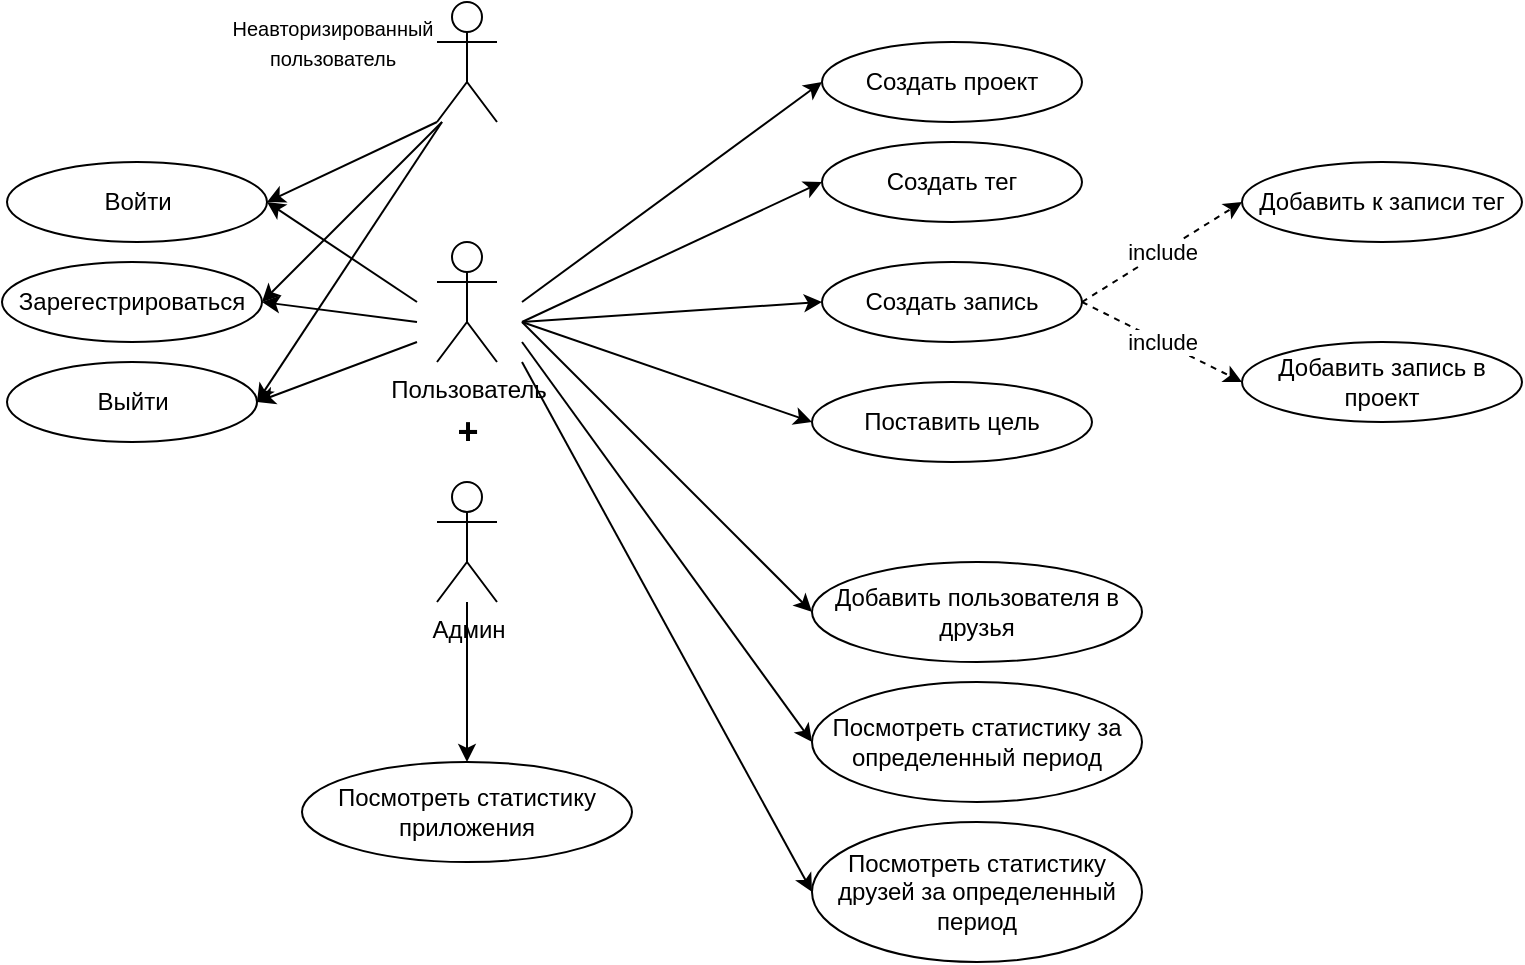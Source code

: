 <mxfile version="21.2.8" type="device">
  <diagram id="wgUuELK88-NEOA_8B5D5" name="Page-1">
    <mxGraphModel dx="1363" dy="963" grid="1" gridSize="10" guides="1" tooltips="1" connect="1" arrows="1" fold="1" page="1" pageScale="1" pageWidth="850" pageHeight="1100" math="0" shadow="0">
      <root>
        <mxCell id="0" />
        <mxCell id="1" parent="0" />
        <mxCell id="QIVzKE-G0qXbgC8gu6xX-1" value="Пользователь" style="shape=umlActor;verticalLabelPosition=bottom;verticalAlign=top;html=1;outlineConnect=0;" parent="1" vertex="1">
          <mxGeometry x="227.5" y="250" width="30" height="60" as="geometry" />
        </mxCell>
        <mxCell id="QIVzKE-G0qXbgC8gu6xX-3" value="Войти" style="ellipse;whiteSpace=wrap;html=1;" parent="1" vertex="1">
          <mxGeometry x="12.5" y="210" width="130" height="40" as="geometry" />
        </mxCell>
        <mxCell id="QIVzKE-G0qXbgC8gu6xX-4" value="Выйти" style="ellipse;whiteSpace=wrap;html=1;" parent="1" vertex="1">
          <mxGeometry x="12.5" y="310" width="125" height="40" as="geometry" />
        </mxCell>
        <mxCell id="QIVzKE-G0qXbgC8gu6xX-5" value="Зарегестрироваться" style="ellipse;whiteSpace=wrap;html=1;" parent="1" vertex="1">
          <mxGeometry x="10" y="260" width="130" height="40" as="geometry" />
        </mxCell>
        <mxCell id="QIVzKE-G0qXbgC8gu6xX-10" value="" style="endArrow=classic;html=1;rounded=0;entryX=1;entryY=0.5;entryDx=0;entryDy=0;" parent="1" target="QIVzKE-G0qXbgC8gu6xX-4" edge="1">
          <mxGeometry width="50" height="50" relative="1" as="geometry">
            <mxPoint x="217.5" y="300" as="sourcePoint" />
            <mxPoint x="297.5" y="280" as="targetPoint" />
          </mxGeometry>
        </mxCell>
        <mxCell id="QIVzKE-G0qXbgC8gu6xX-11" value="" style="endArrow=classic;html=1;rounded=0;entryX=1;entryY=0.5;entryDx=0;entryDy=0;" parent="1" target="QIVzKE-G0qXbgC8gu6xX-5" edge="1">
          <mxGeometry width="50" height="50" relative="1" as="geometry">
            <mxPoint x="217.5" y="290" as="sourcePoint" />
            <mxPoint x="307.5" y="290.0" as="targetPoint" />
          </mxGeometry>
        </mxCell>
        <mxCell id="QIVzKE-G0qXbgC8gu6xX-12" value="" style="endArrow=classic;html=1;rounded=0;" parent="1" edge="1">
          <mxGeometry width="50" height="50" relative="1" as="geometry">
            <mxPoint x="217.5" y="280" as="sourcePoint" />
            <mxPoint x="142.5" y="230.0" as="targetPoint" />
          </mxGeometry>
        </mxCell>
        <mxCell id="QIVzKE-G0qXbgC8gu6xX-13" value="Создать проект" style="ellipse;whiteSpace=wrap;html=1;" parent="1" vertex="1">
          <mxGeometry x="420" y="150" width="130" height="40" as="geometry" />
        </mxCell>
        <mxCell id="QIVzKE-G0qXbgC8gu6xX-14" value="Создать запись" style="ellipse;whiteSpace=wrap;html=1;" parent="1" vertex="1">
          <mxGeometry x="420" y="260" width="130" height="40" as="geometry" />
        </mxCell>
        <mxCell id="QIVzKE-G0qXbgC8gu6xX-15" value="Создать тег" style="ellipse;whiteSpace=wrap;html=1;" parent="1" vertex="1">
          <mxGeometry x="420" y="200" width="130" height="40" as="geometry" />
        </mxCell>
        <mxCell id="QIVzKE-G0qXbgC8gu6xX-16" value="Добавить к записи тег" style="ellipse;whiteSpace=wrap;html=1;" parent="1" vertex="1">
          <mxGeometry x="630" y="210" width="140" height="40" as="geometry" />
        </mxCell>
        <mxCell id="QIVzKE-G0qXbgC8gu6xX-17" value="Добавить запись в проект" style="ellipse;whiteSpace=wrap;html=1;" parent="1" vertex="1">
          <mxGeometry x="630" y="300" width="140" height="40" as="geometry" />
        </mxCell>
        <mxCell id="QIVzKE-G0qXbgC8gu6xX-18" value="Поставить цель" style="ellipse;whiteSpace=wrap;html=1;" parent="1" vertex="1">
          <mxGeometry x="415" y="320" width="140" height="40" as="geometry" />
        </mxCell>
        <mxCell id="QIVzKE-G0qXbgC8gu6xX-19" value="Добавить пользователя в друзья" style="ellipse;whiteSpace=wrap;html=1;" parent="1" vertex="1">
          <mxGeometry x="415" y="410" width="165" height="50" as="geometry" />
        </mxCell>
        <mxCell id="QIVzKE-G0qXbgC8gu6xX-20" value="include" style="endArrow=classic;html=1;rounded=0;exitX=1;exitY=0.5;exitDx=0;exitDy=0;dashed=1;entryX=0;entryY=0.5;entryDx=0;entryDy=0;" parent="1" source="QIVzKE-G0qXbgC8gu6xX-14" target="QIVzKE-G0qXbgC8gu6xX-16" edge="1">
          <mxGeometry width="50" height="50" relative="1" as="geometry">
            <mxPoint x="555" y="290" as="sourcePoint" />
            <mxPoint x="605" y="240" as="targetPoint" />
          </mxGeometry>
        </mxCell>
        <mxCell id="QIVzKE-G0qXbgC8gu6xX-21" value="include&lt;br&gt;" style="endArrow=classic;html=1;rounded=0;exitX=1;exitY=0.5;exitDx=0;exitDy=0;entryX=0;entryY=0.5;entryDx=0;entryDy=0;dashed=1;" parent="1" source="QIVzKE-G0qXbgC8gu6xX-14" target="QIVzKE-G0qXbgC8gu6xX-17" edge="1">
          <mxGeometry width="50" height="50" relative="1" as="geometry">
            <mxPoint x="560.0" y="290.0" as="sourcePoint" />
            <mxPoint x="615" y="250.0" as="targetPoint" />
          </mxGeometry>
        </mxCell>
        <mxCell id="QIVzKE-G0qXbgC8gu6xX-22" value="Посмотреть статистику за определенный период" style="ellipse;whiteSpace=wrap;html=1;" parent="1" vertex="1">
          <mxGeometry x="415" y="470" width="165" height="60" as="geometry" />
        </mxCell>
        <mxCell id="QIVzKE-G0qXbgC8gu6xX-23" value="Посмотреть статистику друзей за определенный период" style="ellipse;whiteSpace=wrap;html=1;" parent="1" vertex="1">
          <mxGeometry x="415" y="540" width="165" height="70" as="geometry" />
        </mxCell>
        <mxCell id="QIVzKE-G0qXbgC8gu6xX-24" value="" style="endArrow=classic;html=1;rounded=0;entryX=0;entryY=0.5;entryDx=0;entryDy=0;" parent="1" target="QIVzKE-G0qXbgC8gu6xX-13" edge="1">
          <mxGeometry width="50" height="50" relative="1" as="geometry">
            <mxPoint x="270" y="280" as="sourcePoint" />
            <mxPoint x="300.0" y="210.0" as="targetPoint" />
          </mxGeometry>
        </mxCell>
        <mxCell id="QIVzKE-G0qXbgC8gu6xX-25" value="" style="endArrow=classic;html=1;rounded=0;entryX=0;entryY=0.5;entryDx=0;entryDy=0;" parent="1" target="QIVzKE-G0qXbgC8gu6xX-15" edge="1">
          <mxGeometry width="50" height="50" relative="1" as="geometry">
            <mxPoint x="270" y="290" as="sourcePoint" />
            <mxPoint x="430.0" y="180" as="targetPoint" />
          </mxGeometry>
        </mxCell>
        <mxCell id="QIVzKE-G0qXbgC8gu6xX-26" value="" style="endArrow=classic;html=1;rounded=0;entryX=0;entryY=0.5;entryDx=0;entryDy=0;" parent="1" target="QIVzKE-G0qXbgC8gu6xX-14" edge="1">
          <mxGeometry width="50" height="50" relative="1" as="geometry">
            <mxPoint x="270" y="290" as="sourcePoint" />
            <mxPoint x="440.0" y="190" as="targetPoint" />
          </mxGeometry>
        </mxCell>
        <mxCell id="QIVzKE-G0qXbgC8gu6xX-27" value="" style="endArrow=classic;html=1;rounded=0;entryX=0;entryY=0.5;entryDx=0;entryDy=0;" parent="1" target="QIVzKE-G0qXbgC8gu6xX-18" edge="1">
          <mxGeometry width="50" height="50" relative="1" as="geometry">
            <mxPoint x="270" y="290" as="sourcePoint" />
            <mxPoint x="450.0" y="200" as="targetPoint" />
          </mxGeometry>
        </mxCell>
        <mxCell id="QIVzKE-G0qXbgC8gu6xX-28" value="" style="endArrow=classic;html=1;rounded=0;entryX=0;entryY=0.5;entryDx=0;entryDy=0;" parent="1" target="QIVzKE-G0qXbgC8gu6xX-19" edge="1">
          <mxGeometry width="50" height="50" relative="1" as="geometry">
            <mxPoint x="270" y="290" as="sourcePoint" />
            <mxPoint x="460.0" y="210" as="targetPoint" />
          </mxGeometry>
        </mxCell>
        <mxCell id="QIVzKE-G0qXbgC8gu6xX-29" value="" style="endArrow=classic;html=1;rounded=0;entryX=0;entryY=0.5;entryDx=0;entryDy=0;" parent="1" target="QIVzKE-G0qXbgC8gu6xX-22" edge="1">
          <mxGeometry width="50" height="50" relative="1" as="geometry">
            <mxPoint x="270" y="300" as="sourcePoint" />
            <mxPoint x="470.0" y="220" as="targetPoint" />
          </mxGeometry>
        </mxCell>
        <mxCell id="QIVzKE-G0qXbgC8gu6xX-30" value="" style="endArrow=classic;html=1;rounded=0;entryX=0;entryY=0.5;entryDx=0;entryDy=0;" parent="1" target="QIVzKE-G0qXbgC8gu6xX-23" edge="1">
          <mxGeometry width="50" height="50" relative="1" as="geometry">
            <mxPoint x="270" y="310" as="sourcePoint" />
            <mxPoint x="425.0" y="510" as="targetPoint" />
          </mxGeometry>
        </mxCell>
        <mxCell id="zmX8RfYFpNhrjcMA89wT-3" style="edgeStyle=orthogonalEdgeStyle;rounded=0;orthogonalLoop=1;jettySize=auto;html=1;entryX=0.5;entryY=0;entryDx=0;entryDy=0;" parent="1" source="zmX8RfYFpNhrjcMA89wT-1" target="zmX8RfYFpNhrjcMA89wT-2" edge="1">
          <mxGeometry relative="1" as="geometry" />
        </mxCell>
        <mxCell id="zmX8RfYFpNhrjcMA89wT-1" value="Админ" style="shape=umlActor;verticalLabelPosition=bottom;verticalAlign=top;html=1;outlineConnect=0;" parent="1" vertex="1">
          <mxGeometry x="227.5" y="370" width="30" height="60" as="geometry" />
        </mxCell>
        <mxCell id="zmX8RfYFpNhrjcMA89wT-2" value="Посмотреть статистику приложения" style="ellipse;whiteSpace=wrap;html=1;" parent="1" vertex="1">
          <mxGeometry x="160" y="510" width="165" height="50" as="geometry" />
        </mxCell>
        <mxCell id="zmX8RfYFpNhrjcMA89wT-5" value="&lt;b&gt;&lt;font style=&quot;font-size: 18px;&quot;&gt;+&lt;/font&gt;&lt;/b&gt;" style="text;html=1;strokeColor=none;fillColor=none;align=center;verticalAlign=middle;whiteSpace=wrap;rounded=0;" parent="1" vertex="1">
          <mxGeometry x="212.5" y="330" width="60" height="30" as="geometry" />
        </mxCell>
        <mxCell id="UkVA3tk3qDG-pRZZu7yS-1" value="" style="shape=umlActor;verticalLabelPosition=bottom;verticalAlign=top;html=1;outlineConnect=0;" vertex="1" parent="1">
          <mxGeometry x="227.5" y="130" width="30" height="60" as="geometry" />
        </mxCell>
        <mxCell id="UkVA3tk3qDG-pRZZu7yS-3" value="" style="endArrow=classic;html=1;rounded=0;exitX=0;exitY=1;exitDx=0;exitDy=0;exitPerimeter=0;entryX=1;entryY=0.5;entryDx=0;entryDy=0;" edge="1" parent="1" source="UkVA3tk3qDG-pRZZu7yS-1" target="QIVzKE-G0qXbgC8gu6xX-3">
          <mxGeometry width="50" height="50" relative="1" as="geometry">
            <mxPoint x="227.5" y="290" as="sourcePoint" />
            <mxPoint x="152.5" y="240.0" as="targetPoint" />
          </mxGeometry>
        </mxCell>
        <mxCell id="UkVA3tk3qDG-pRZZu7yS-4" value="" style="endArrow=classic;html=1;rounded=0;entryX=1;entryY=0.5;entryDx=0;entryDy=0;" edge="1" parent="1" target="QIVzKE-G0qXbgC8gu6xX-5">
          <mxGeometry width="50" height="50" relative="1" as="geometry">
            <mxPoint x="230" y="190" as="sourcePoint" />
            <mxPoint x="153" y="240" as="targetPoint" />
          </mxGeometry>
        </mxCell>
        <mxCell id="UkVA3tk3qDG-pRZZu7yS-5" value="" style="endArrow=classic;html=1;rounded=0;entryX=1;entryY=0.5;entryDx=0;entryDy=0;" edge="1" parent="1" target="QIVzKE-G0qXbgC8gu6xX-4">
          <mxGeometry width="50" height="50" relative="1" as="geometry">
            <mxPoint x="230" y="190" as="sourcePoint" />
            <mxPoint x="150" y="290" as="targetPoint" />
          </mxGeometry>
        </mxCell>
        <mxCell id="UkVA3tk3qDG-pRZZu7yS-7" value="&lt;font style=&quot;font-size: 10px;&quot;&gt;Неавторизированный&lt;br style=&quot;border-color: var(--border-color);&quot;&gt;пользователь&lt;/font&gt;" style="text;html=1;align=center;verticalAlign=middle;resizable=0;points=[];autosize=1;strokeColor=none;fillColor=none;" vertex="1" parent="1">
          <mxGeometry x="110" y="130" width="130" height="40" as="geometry" />
        </mxCell>
      </root>
    </mxGraphModel>
  </diagram>
</mxfile>
